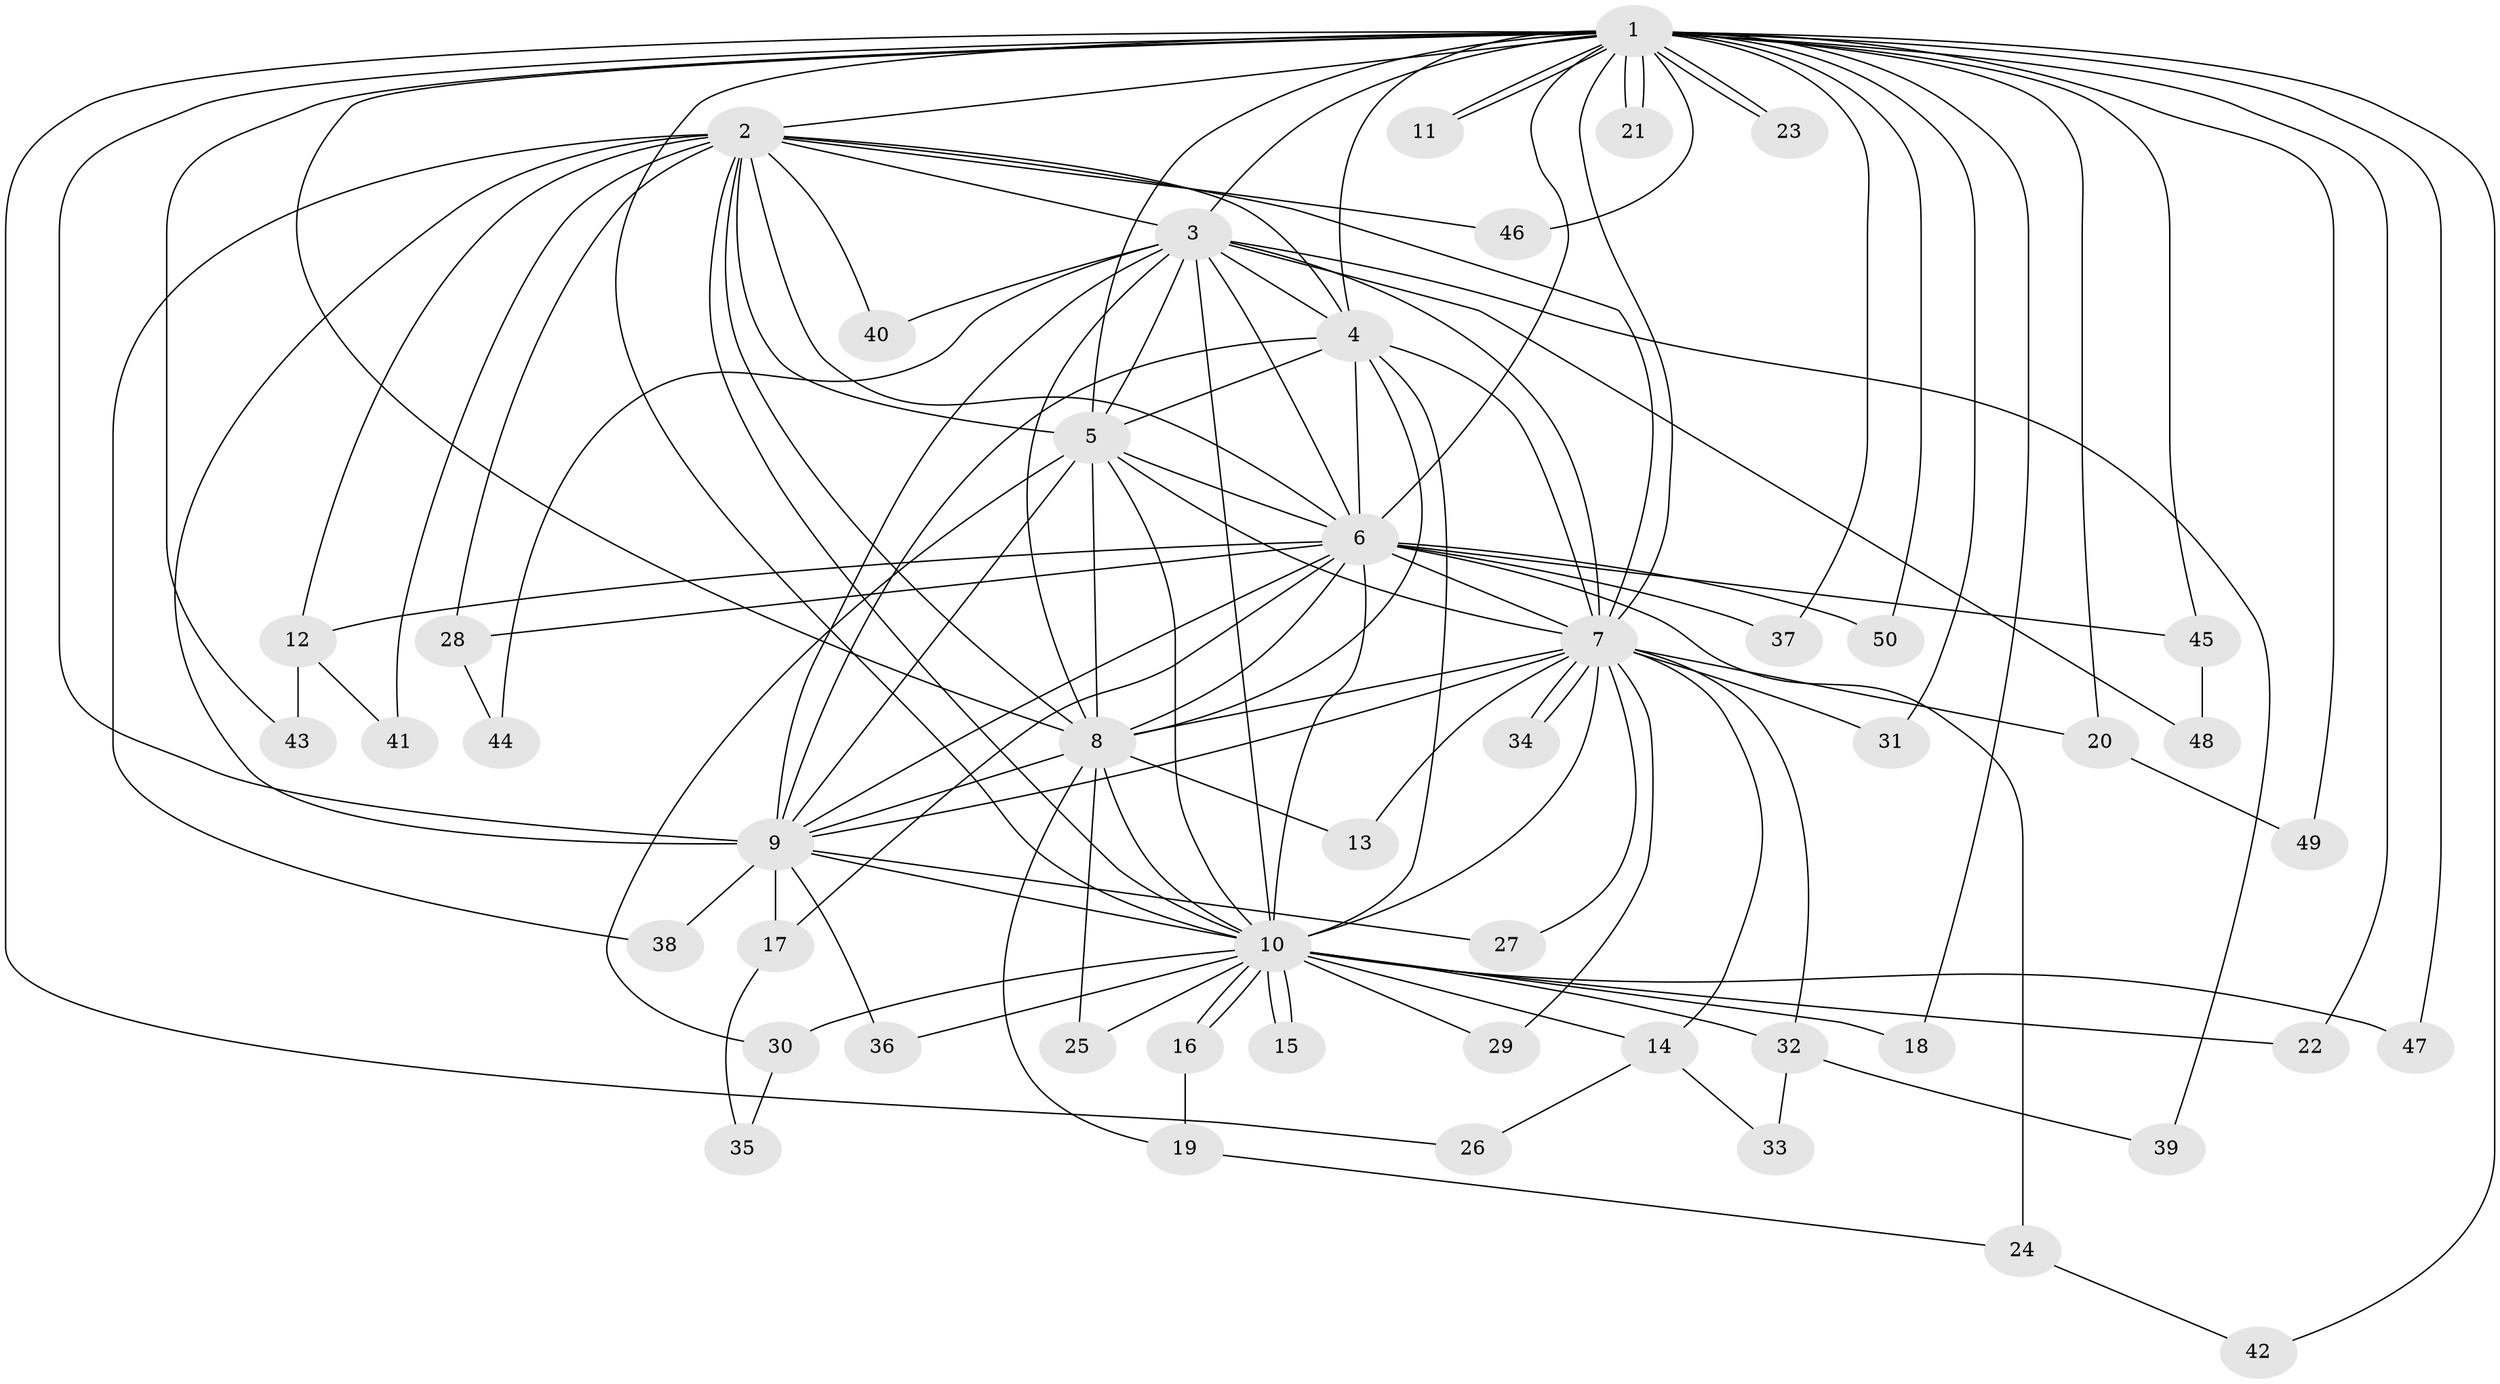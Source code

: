 // Generated by graph-tools (version 1.1) at 2025/13/03/09/25 04:13:47]
// undirected, 50 vertices, 125 edges
graph export_dot {
graph [start="1"]
  node [color=gray90,style=filled];
  1;
  2;
  3;
  4;
  5;
  6;
  7;
  8;
  9;
  10;
  11;
  12;
  13;
  14;
  15;
  16;
  17;
  18;
  19;
  20;
  21;
  22;
  23;
  24;
  25;
  26;
  27;
  28;
  29;
  30;
  31;
  32;
  33;
  34;
  35;
  36;
  37;
  38;
  39;
  40;
  41;
  42;
  43;
  44;
  45;
  46;
  47;
  48;
  49;
  50;
  1 -- 2;
  1 -- 3;
  1 -- 4;
  1 -- 5;
  1 -- 6;
  1 -- 7;
  1 -- 8;
  1 -- 9;
  1 -- 10;
  1 -- 11;
  1 -- 11;
  1 -- 18;
  1 -- 20;
  1 -- 21;
  1 -- 21;
  1 -- 22;
  1 -- 23;
  1 -- 23;
  1 -- 26;
  1 -- 31;
  1 -- 37;
  1 -- 42;
  1 -- 43;
  1 -- 45;
  1 -- 46;
  1 -- 47;
  1 -- 49;
  1 -- 50;
  2 -- 3;
  2 -- 4;
  2 -- 5;
  2 -- 6;
  2 -- 7;
  2 -- 8;
  2 -- 9;
  2 -- 10;
  2 -- 12;
  2 -- 28;
  2 -- 38;
  2 -- 40;
  2 -- 41;
  2 -- 46;
  3 -- 4;
  3 -- 5;
  3 -- 6;
  3 -- 7;
  3 -- 8;
  3 -- 9;
  3 -- 10;
  3 -- 39;
  3 -- 40;
  3 -- 44;
  3 -- 48;
  4 -- 5;
  4 -- 6;
  4 -- 7;
  4 -- 8;
  4 -- 9;
  4 -- 10;
  5 -- 6;
  5 -- 7;
  5 -- 8;
  5 -- 9;
  5 -- 10;
  5 -- 30;
  6 -- 7;
  6 -- 8;
  6 -- 9;
  6 -- 10;
  6 -- 12;
  6 -- 17;
  6 -- 24;
  6 -- 28;
  6 -- 37;
  6 -- 45;
  6 -- 50;
  7 -- 8;
  7 -- 9;
  7 -- 10;
  7 -- 13;
  7 -- 14;
  7 -- 20;
  7 -- 27;
  7 -- 29;
  7 -- 31;
  7 -- 32;
  7 -- 34;
  7 -- 34;
  8 -- 9;
  8 -- 10;
  8 -- 13;
  8 -- 19;
  8 -- 25;
  9 -- 10;
  9 -- 17;
  9 -- 27;
  9 -- 36;
  9 -- 38;
  10 -- 14;
  10 -- 15;
  10 -- 15;
  10 -- 16;
  10 -- 16;
  10 -- 18;
  10 -- 22;
  10 -- 25;
  10 -- 29;
  10 -- 30;
  10 -- 32;
  10 -- 36;
  10 -- 47;
  12 -- 41;
  12 -- 43;
  14 -- 26;
  14 -- 33;
  16 -- 19;
  17 -- 35;
  19 -- 24;
  20 -- 49;
  24 -- 42;
  28 -- 44;
  30 -- 35;
  32 -- 33;
  32 -- 39;
  45 -- 48;
}
